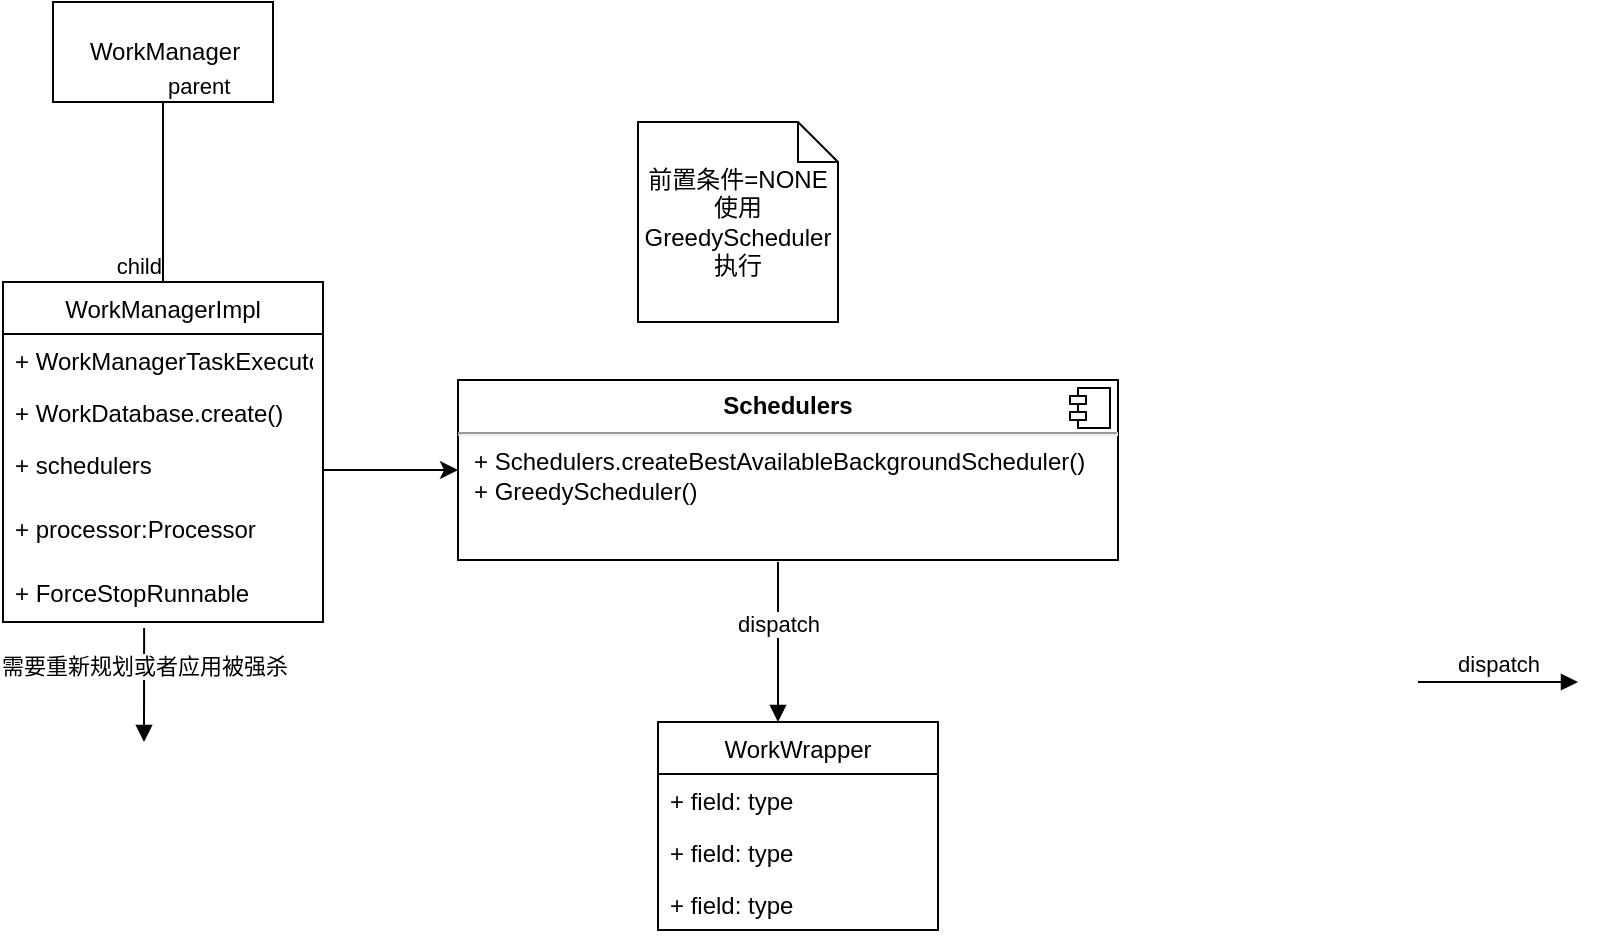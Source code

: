 <mxfile version="16.6.4" type="github">
  <diagram id="CxMmpx083xP23x3jhyUz" name="Page-1">
    <mxGraphModel dx="1426" dy="691" grid="1" gridSize="10" guides="1" tooltips="1" connect="1" arrows="1" fold="1" page="1" pageScale="1" pageWidth="827" pageHeight="1169" math="0" shadow="0">
      <root>
        <mxCell id="0" />
        <mxCell id="1" parent="0" />
        <mxCell id="PezGvLSJAi8ec4N1YCi6-3" value="WorkManager" style="html=1;" parent="1" vertex="1">
          <mxGeometry x="157.5" y="130" width="110" height="50" as="geometry" />
        </mxCell>
        <mxCell id="PezGvLSJAi8ec4N1YCi6-4" value="WorkManagerImpl" style="swimlane;fontStyle=0;childLayout=stackLayout;horizontal=1;startSize=26;fillColor=none;horizontalStack=0;resizeParent=1;resizeParentMax=0;resizeLast=0;collapsible=1;marginBottom=0;" parent="1" vertex="1">
          <mxGeometry x="132.5" y="270" width="160" height="170" as="geometry" />
        </mxCell>
        <mxCell id="PezGvLSJAi8ec4N1YCi6-5" value="+ WorkManagerTaskExecutor()&#xa;" style="text;strokeColor=none;fillColor=none;align=left;verticalAlign=top;spacingLeft=4;spacingRight=4;overflow=hidden;rotatable=0;points=[[0,0.5],[1,0.5]];portConstraint=eastwest;" parent="PezGvLSJAi8ec4N1YCi6-4" vertex="1">
          <mxGeometry y="26" width="160" height="26" as="geometry" />
        </mxCell>
        <mxCell id="PezGvLSJAi8ec4N1YCi6-6" value="+ WorkDatabase.create()" style="text;strokeColor=none;fillColor=none;align=left;verticalAlign=top;spacingLeft=4;spacingRight=4;overflow=hidden;rotatable=0;points=[[0,0.5],[1,0.5]];portConstraint=eastwest;" parent="PezGvLSJAi8ec4N1YCi6-4" vertex="1">
          <mxGeometry y="52" width="160" height="26" as="geometry" />
        </mxCell>
        <mxCell id="7d2k9NrPQv5SFi6ZcN7--3" value="+ schedulers" style="text;strokeColor=none;fillColor=none;align=left;verticalAlign=top;spacingLeft=4;spacingRight=4;overflow=hidden;rotatable=0;points=[[0,0.5],[1,0.5]];portConstraint=eastwest;" vertex="1" parent="PezGvLSJAi8ec4N1YCi6-4">
          <mxGeometry y="78" width="160" height="32" as="geometry" />
        </mxCell>
        <mxCell id="7d2k9NrPQv5SFi6ZcN7--15" value="+ processor:Processor&#xa;" style="text;strokeColor=none;fillColor=none;align=left;verticalAlign=top;spacingLeft=4;spacingRight=4;overflow=hidden;rotatable=0;points=[[0,0.5],[1,0.5]];portConstraint=eastwest;" vertex="1" parent="PezGvLSJAi8ec4N1YCi6-4">
          <mxGeometry y="110" width="160" height="32" as="geometry" />
        </mxCell>
        <mxCell id="PezGvLSJAi8ec4N1YCi6-7" value="+ ForceStopRunnable" style="text;strokeColor=none;fillColor=none;align=left;verticalAlign=top;spacingLeft=4;spacingRight=4;overflow=hidden;rotatable=0;points=[[0,0.5],[1,0.5]];portConstraint=eastwest;" parent="PezGvLSJAi8ec4N1YCi6-4" vertex="1">
          <mxGeometry y="142" width="160" height="28" as="geometry" />
        </mxCell>
        <mxCell id="PezGvLSJAi8ec4N1YCi6-8" value="" style="endArrow=none;html=1;edgeStyle=orthogonalEdgeStyle;rounded=0;entryX=0.5;entryY=0;entryDx=0;entryDy=0;exitX=0.5;exitY=1;exitDx=0;exitDy=0;" parent="1" source="PezGvLSJAi8ec4N1YCi6-3" target="PezGvLSJAi8ec4N1YCi6-4" edge="1">
          <mxGeometry relative="1" as="geometry">
            <mxPoint x="140" y="480" as="sourcePoint" />
            <mxPoint x="300" y="480" as="targetPoint" />
          </mxGeometry>
        </mxCell>
        <mxCell id="PezGvLSJAi8ec4N1YCi6-9" value="parent" style="edgeLabel;resizable=0;html=1;align=left;verticalAlign=bottom;" parent="PezGvLSJAi8ec4N1YCi6-8" connectable="0" vertex="1">
          <mxGeometry x="-1" relative="1" as="geometry" />
        </mxCell>
        <mxCell id="PezGvLSJAi8ec4N1YCi6-10" value="child" style="edgeLabel;resizable=0;html=1;align=right;verticalAlign=bottom;" parent="PezGvLSJAi8ec4N1YCi6-8" connectable="0" vertex="1">
          <mxGeometry x="1" relative="1" as="geometry" />
        </mxCell>
        <mxCell id="7d2k9NrPQv5SFi6ZcN7--4" value="" style="endArrow=classic;html=1;rounded=0;exitX=1;exitY=0.5;exitDx=0;exitDy=0;entryX=0;entryY=0.5;entryDx=0;entryDy=0;" edge="1" parent="1" source="7d2k9NrPQv5SFi6ZcN7--3" target="7d2k9NrPQv5SFi6ZcN7--13">
          <mxGeometry width="50" height="50" relative="1" as="geometry">
            <mxPoint x="330" y="390" as="sourcePoint" />
            <mxPoint x="367.06" y="363.99" as="targetPoint" />
          </mxGeometry>
        </mxCell>
        <mxCell id="7d2k9NrPQv5SFi6ZcN7--13" value="&lt;p style=&quot;margin: 0px ; margin-top: 6px ; text-align: center&quot;&gt;&lt;b&gt;Schedulers&lt;/b&gt;&lt;/p&gt;&lt;hr&gt;&lt;p style=&quot;margin: 0px ; margin-left: 8px&quot;&gt;+ Schedulers.createBestAvailableBackgroundScheduler()&lt;/p&gt;&lt;p style=&quot;margin: 0px ; margin-left: 8px&quot;&gt;+ GreedyScheduler()&lt;/p&gt;" style="align=left;overflow=fill;html=1;dropTarget=0;" vertex="1" parent="1">
          <mxGeometry x="360" y="319" width="330" height="90" as="geometry" />
        </mxCell>
        <mxCell id="7d2k9NrPQv5SFi6ZcN7--14" value="" style="shape=component;jettyWidth=8;jettyHeight=4;" vertex="1" parent="7d2k9NrPQv5SFi6ZcN7--13">
          <mxGeometry x="1" width="20" height="20" relative="1" as="geometry">
            <mxPoint x="-24" y="4" as="offset" />
          </mxGeometry>
        </mxCell>
        <mxCell id="7d2k9NrPQv5SFi6ZcN7--16" value="需要重新规划或者应用被强杀" style="html=1;verticalAlign=bottom;endArrow=block;rounded=0;exitX=0.441;exitY=1.107;exitDx=0;exitDy=0;exitPerimeter=0;" edge="1" parent="1" source="PezGvLSJAi8ec4N1YCi6-7">
          <mxGeometry width="80" relative="1" as="geometry">
            <mxPoint x="200" y="500" as="sourcePoint" />
            <mxPoint x="203" y="500" as="targetPoint" />
          </mxGeometry>
        </mxCell>
        <mxCell id="7d2k9NrPQv5SFi6ZcN7--19" value="前置条件=NONE使用GreedyScheduler执行" style="shape=note;size=20;whiteSpace=wrap;html=1;" vertex="1" parent="1">
          <mxGeometry x="450" y="190" width="100" height="100" as="geometry" />
        </mxCell>
        <mxCell id="7d2k9NrPQv5SFi6ZcN7--20" value="dispatch" style="html=1;verticalAlign=bottom;endArrow=block;rounded=0;" edge="1" parent="1">
          <mxGeometry width="80" relative="1" as="geometry">
            <mxPoint x="840" y="470" as="sourcePoint" />
            <mxPoint x="920" y="470" as="targetPoint" />
          </mxGeometry>
        </mxCell>
        <mxCell id="7d2k9NrPQv5SFi6ZcN7--21" value="dispatch" style="html=1;verticalAlign=bottom;endArrow=block;rounded=0;" edge="1" parent="1">
          <mxGeometry width="80" relative="1" as="geometry">
            <mxPoint x="520" y="410" as="sourcePoint" />
            <mxPoint x="520" y="490" as="targetPoint" />
          </mxGeometry>
        </mxCell>
        <mxCell id="7d2k9NrPQv5SFi6ZcN7--22" value="WorkWrapper" style="swimlane;fontStyle=0;childLayout=stackLayout;horizontal=1;startSize=26;fillColor=none;horizontalStack=0;resizeParent=1;resizeParentMax=0;resizeLast=0;collapsible=1;marginBottom=0;" vertex="1" parent="1">
          <mxGeometry x="460" y="490" width="140" height="104" as="geometry" />
        </mxCell>
        <mxCell id="7d2k9NrPQv5SFi6ZcN7--23" value="+ field: type" style="text;strokeColor=none;fillColor=none;align=left;verticalAlign=top;spacingLeft=4;spacingRight=4;overflow=hidden;rotatable=0;points=[[0,0.5],[1,0.5]];portConstraint=eastwest;" vertex="1" parent="7d2k9NrPQv5SFi6ZcN7--22">
          <mxGeometry y="26" width="140" height="26" as="geometry" />
        </mxCell>
        <mxCell id="7d2k9NrPQv5SFi6ZcN7--24" value="+ field: type" style="text;strokeColor=none;fillColor=none;align=left;verticalAlign=top;spacingLeft=4;spacingRight=4;overflow=hidden;rotatable=0;points=[[0,0.5],[1,0.5]];portConstraint=eastwest;" vertex="1" parent="7d2k9NrPQv5SFi6ZcN7--22">
          <mxGeometry y="52" width="140" height="26" as="geometry" />
        </mxCell>
        <mxCell id="7d2k9NrPQv5SFi6ZcN7--25" value="+ field: type" style="text;strokeColor=none;fillColor=none;align=left;verticalAlign=top;spacingLeft=4;spacingRight=4;overflow=hidden;rotatable=0;points=[[0,0.5],[1,0.5]];portConstraint=eastwest;" vertex="1" parent="7d2k9NrPQv5SFi6ZcN7--22">
          <mxGeometry y="78" width="140" height="26" as="geometry" />
        </mxCell>
      </root>
    </mxGraphModel>
  </diagram>
</mxfile>
